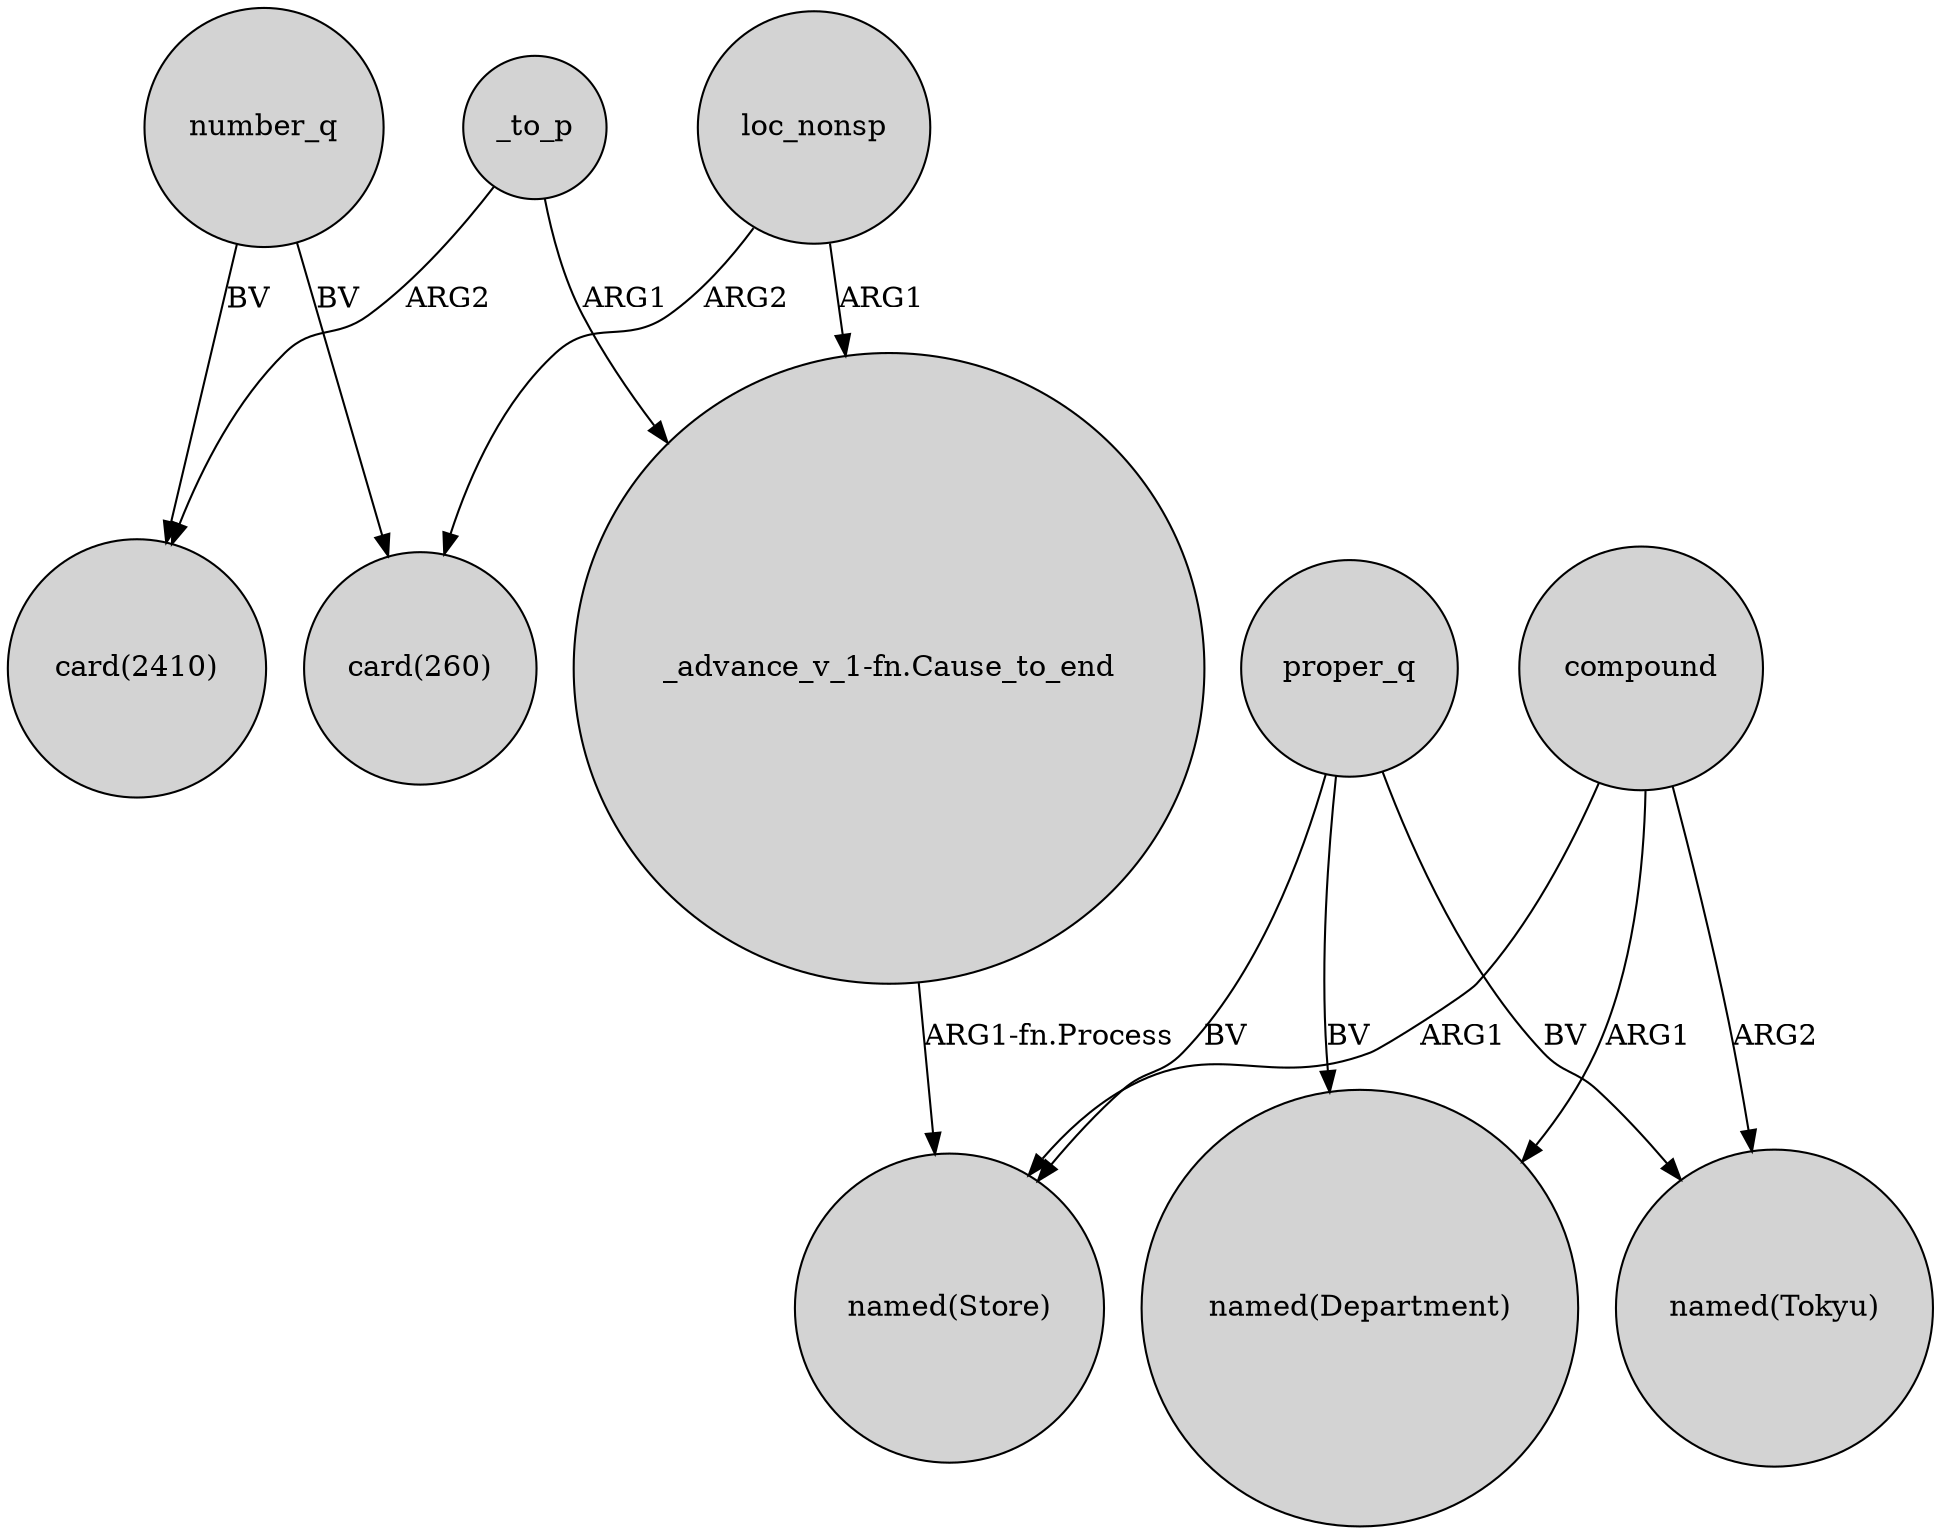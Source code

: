 digraph {
	node [shape=circle style=filled]
	_to_p -> "card(2410)" [label=ARG2]
	compound -> "named(Department)" [label=ARG1]
	proper_q -> "named(Tokyu)" [label=BV]
	"_advance_v_1-fn.Cause_to_end" -> "named(Store)" [label="ARG1-fn.Process"]
	compound -> "named(Tokyu)" [label=ARG2]
	number_q -> "card(2410)" [label=BV]
	proper_q -> "named(Department)" [label=BV]
	loc_nonsp -> "card(260)" [label=ARG2]
	proper_q -> "named(Store)" [label=BV]
	number_q -> "card(260)" [label=BV]
	loc_nonsp -> "_advance_v_1-fn.Cause_to_end" [label=ARG1]
	_to_p -> "_advance_v_1-fn.Cause_to_end" [label=ARG1]
	compound -> "named(Store)" [label=ARG1]
}
